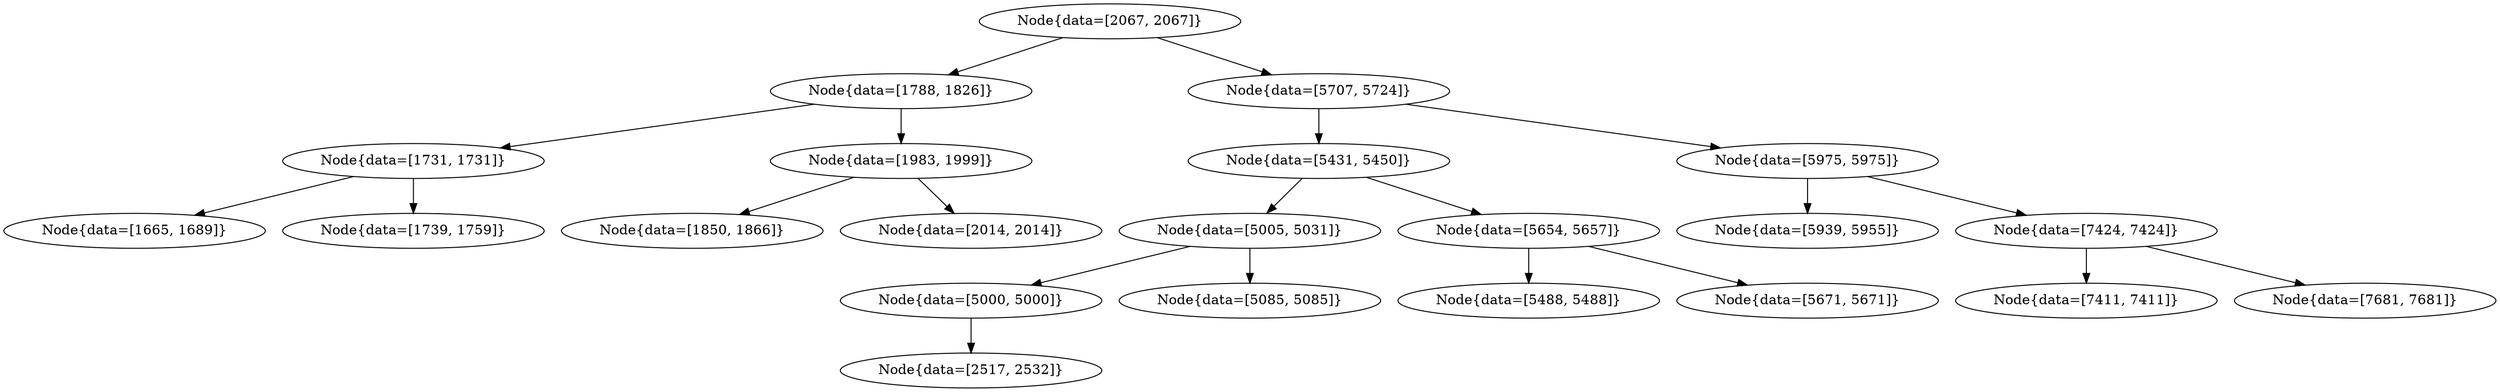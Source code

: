 digraph G{
1060260698 [label="Node{data=[2067, 2067]}"]
1060260698 -> 1080776485
1080776485 [label="Node{data=[1788, 1826]}"]
1080776485 -> 1071496369
1071496369 [label="Node{data=[1731, 1731]}"]
1071496369 -> 785133628
785133628 [label="Node{data=[1665, 1689]}"]
1071496369 -> 59360804
59360804 [label="Node{data=[1739, 1759]}"]
1080776485 -> 423717647
423717647 [label="Node{data=[1983, 1999]}"]
423717647 -> 1269523618
1269523618 [label="Node{data=[1850, 1866]}"]
423717647 -> 78241851
78241851 [label="Node{data=[2014, 2014]}"]
1060260698 -> 1230810732
1230810732 [label="Node{data=[5707, 5724]}"]
1230810732 -> 1532476763
1532476763 [label="Node{data=[5431, 5450]}"]
1532476763 -> 1263099111
1263099111 [label="Node{data=[5005, 5031]}"]
1263099111 -> 2803085
2803085 [label="Node{data=[5000, 5000]}"]
2803085 -> 740897834
740897834 [label="Node{data=[2517, 2532]}"]
1263099111 -> 1257437585
1257437585 [label="Node{data=[5085, 5085]}"]
1532476763 -> 1264396876
1264396876 [label="Node{data=[5654, 5657]}"]
1264396876 -> 495818759
495818759 [label="Node{data=[5488, 5488]}"]
1264396876 -> 2027976696
2027976696 [label="Node{data=[5671, 5671]}"]
1230810732 -> 629352196
629352196 [label="Node{data=[5975, 5975]}"]
629352196 -> 128874162
128874162 [label="Node{data=[5939, 5955]}"]
629352196 -> 1989315552
1989315552 [label="Node{data=[7424, 7424]}"]
1989315552 -> 221674877
221674877 [label="Node{data=[7411, 7411]}"]
1989315552 -> 825344216
825344216 [label="Node{data=[7681, 7681]}"]
}